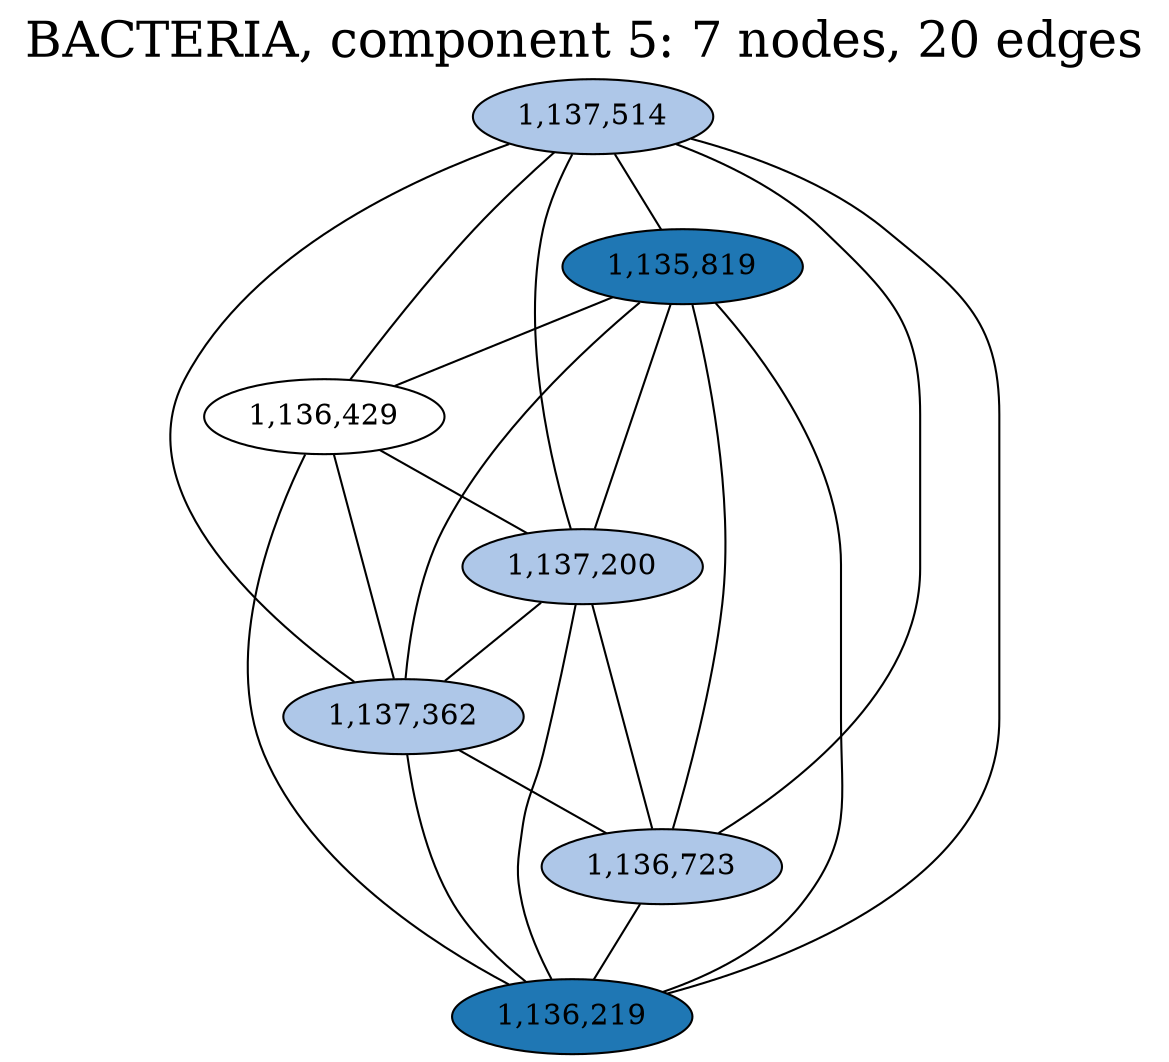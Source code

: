 graph BACTERIA_cc5 {
	overlap="prism50";
	outputorder="edgesfirst";
	label="BACTERIA, component 5: 7 nodes, 20 edges";
	labelloc="t";
	fontsize=24;
	"1,137,514" [style="filled", fillcolor="#aec7e8", fontcolor="#000000"];
	"1,135,819" [style="filled", fillcolor="#1f77b4", fontcolor="#000000"];
	"1,136,429" [style="filled", fillcolor="#ffffff", fontcolor="#000000"];
	"1,137,200" [style="filled", fillcolor="#aec7e8", fontcolor="#000000"];
	"1,137,362" [style="filled", fillcolor="#aec7e8", fontcolor="#000000"];
	"1,136,723" [style="filled", fillcolor="#aec7e8", fontcolor="#000000"];
	"1,136,219" [style="filled", fillcolor="#1f77b4", fontcolor="#000000"];
	"1,137,514" -- "1,135,819";
	"1,137,514" -- "1,136,219";
	"1,137,514" -- "1,136,429";
	"1,137,514" -- "1,136,723";
	"1,137,514" -- "1,137,200";
	"1,137,514" -- "1,137,362";
	"1,135,819" -- "1,136,219";
	"1,135,819" -- "1,136,429";
	"1,135,819" -- "1,136,723";
	"1,135,819" -- "1,137,200";
	"1,135,819" -- "1,137,362";
	"1,136,429" -- "1,136,219";
	"1,136,429" -- "1,137,200";
	"1,136,429" -- "1,137,362";
	"1,137,200" -- "1,136,219";
	"1,137,200" -- "1,136,723";
	"1,137,200" -- "1,137,362";
	"1,137,362" -- "1,136,219";
	"1,137,362" -- "1,136,723";
	"1,136,723" -- "1,136,219";
}